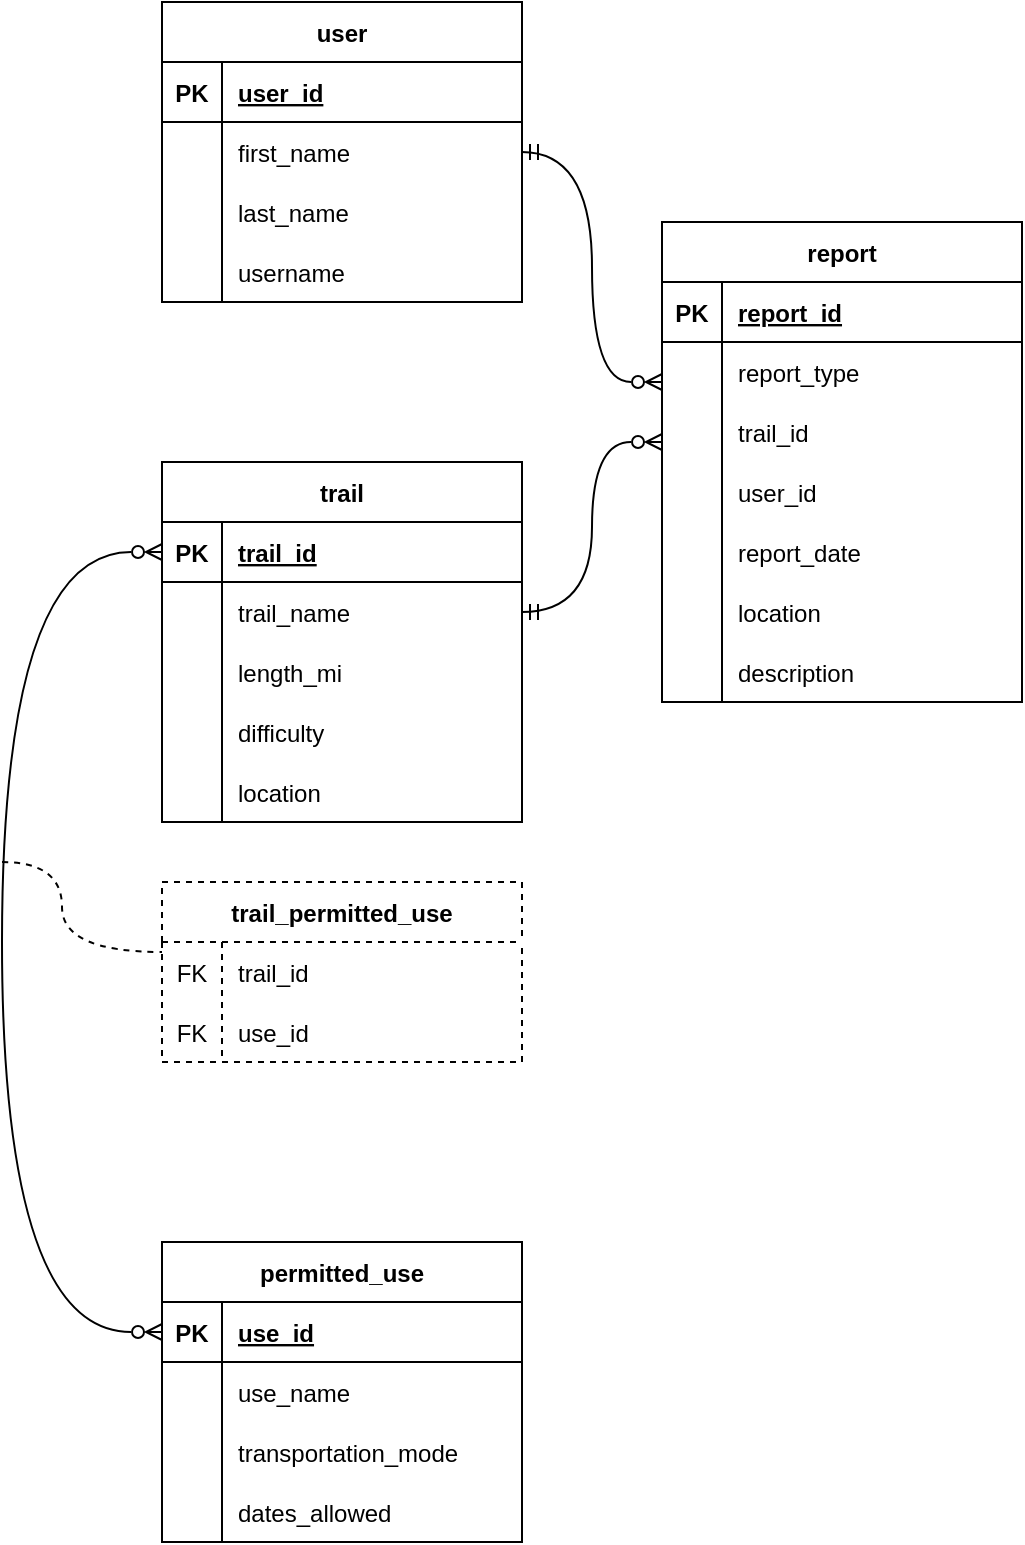 <mxfile version="20.8.3" type="device"><diagram id="cpFIbIk_5SeQz_U_j2mv" name="Page-1"><mxGraphModel dx="1909" dy="567" grid="1" gridSize="10" guides="1" tooltips="1" connect="1" arrows="1" fold="1" page="1" pageScale="1" pageWidth="850" pageHeight="1100" math="0" shadow="0"><root><mxCell id="0"/><mxCell id="1" parent="0"/><mxCell id="oQjRIZMgSi_pNBtA1EB0-46" value="user" style="shape=table;startSize=30;container=1;collapsible=1;childLayout=tableLayout;fixedRows=1;rowLines=0;fontStyle=1;align=center;resizeLast=1;" vertex="1" parent="1"><mxGeometry x="-680" y="90" width="180" height="150" as="geometry"/></mxCell><mxCell id="oQjRIZMgSi_pNBtA1EB0-47" value="" style="shape=tableRow;horizontal=0;startSize=0;swimlaneHead=0;swimlaneBody=0;fillColor=none;collapsible=0;dropTarget=0;points=[[0,0.5],[1,0.5]];portConstraint=eastwest;top=0;left=0;right=0;bottom=1;" vertex="1" parent="oQjRIZMgSi_pNBtA1EB0-46"><mxGeometry y="30" width="180" height="30" as="geometry"/></mxCell><mxCell id="oQjRIZMgSi_pNBtA1EB0-48" value="PK" style="shape=partialRectangle;connectable=0;fillColor=none;top=0;left=0;bottom=0;right=0;fontStyle=1;overflow=hidden;" vertex="1" parent="oQjRIZMgSi_pNBtA1EB0-47"><mxGeometry width="30" height="30" as="geometry"><mxRectangle width="30" height="30" as="alternateBounds"/></mxGeometry></mxCell><mxCell id="oQjRIZMgSi_pNBtA1EB0-49" value="user_id" style="shape=partialRectangle;connectable=0;fillColor=none;top=0;left=0;bottom=0;right=0;align=left;spacingLeft=6;fontStyle=5;overflow=hidden;" vertex="1" parent="oQjRIZMgSi_pNBtA1EB0-47"><mxGeometry x="30" width="150" height="30" as="geometry"><mxRectangle width="150" height="30" as="alternateBounds"/></mxGeometry></mxCell><mxCell id="oQjRIZMgSi_pNBtA1EB0-50" value="" style="shape=tableRow;horizontal=0;startSize=0;swimlaneHead=0;swimlaneBody=0;fillColor=none;collapsible=0;dropTarget=0;points=[[0,0.5],[1,0.5]];portConstraint=eastwest;top=0;left=0;right=0;bottom=0;" vertex="1" parent="oQjRIZMgSi_pNBtA1EB0-46"><mxGeometry y="60" width="180" height="30" as="geometry"/></mxCell><mxCell id="oQjRIZMgSi_pNBtA1EB0-51" value="" style="shape=partialRectangle;connectable=0;fillColor=none;top=0;left=0;bottom=0;right=0;editable=1;overflow=hidden;" vertex="1" parent="oQjRIZMgSi_pNBtA1EB0-50"><mxGeometry width="30" height="30" as="geometry"><mxRectangle width="30" height="30" as="alternateBounds"/></mxGeometry></mxCell><mxCell id="oQjRIZMgSi_pNBtA1EB0-52" value="first_name" style="shape=partialRectangle;connectable=0;fillColor=none;top=0;left=0;bottom=0;right=0;align=left;spacingLeft=6;overflow=hidden;" vertex="1" parent="oQjRIZMgSi_pNBtA1EB0-50"><mxGeometry x="30" width="150" height="30" as="geometry"><mxRectangle width="150" height="30" as="alternateBounds"/></mxGeometry></mxCell><mxCell id="oQjRIZMgSi_pNBtA1EB0-53" value="" style="shape=tableRow;horizontal=0;startSize=0;swimlaneHead=0;swimlaneBody=0;fillColor=none;collapsible=0;dropTarget=0;points=[[0,0.5],[1,0.5]];portConstraint=eastwest;top=0;left=0;right=0;bottom=0;" vertex="1" parent="oQjRIZMgSi_pNBtA1EB0-46"><mxGeometry y="90" width="180" height="30" as="geometry"/></mxCell><mxCell id="oQjRIZMgSi_pNBtA1EB0-54" value="" style="shape=partialRectangle;connectable=0;fillColor=none;top=0;left=0;bottom=0;right=0;editable=1;overflow=hidden;" vertex="1" parent="oQjRIZMgSi_pNBtA1EB0-53"><mxGeometry width="30" height="30" as="geometry"><mxRectangle width="30" height="30" as="alternateBounds"/></mxGeometry></mxCell><mxCell id="oQjRIZMgSi_pNBtA1EB0-55" value="last_name" style="shape=partialRectangle;connectable=0;fillColor=none;top=0;left=0;bottom=0;right=0;align=left;spacingLeft=6;overflow=hidden;" vertex="1" parent="oQjRIZMgSi_pNBtA1EB0-53"><mxGeometry x="30" width="150" height="30" as="geometry"><mxRectangle width="150" height="30" as="alternateBounds"/></mxGeometry></mxCell><mxCell id="oQjRIZMgSi_pNBtA1EB0-56" value="" style="shape=tableRow;horizontal=0;startSize=0;swimlaneHead=0;swimlaneBody=0;fillColor=none;collapsible=0;dropTarget=0;points=[[0,0.5],[1,0.5]];portConstraint=eastwest;top=0;left=0;right=0;bottom=0;" vertex="1" parent="oQjRIZMgSi_pNBtA1EB0-46"><mxGeometry y="120" width="180" height="30" as="geometry"/></mxCell><mxCell id="oQjRIZMgSi_pNBtA1EB0-57" value="" style="shape=partialRectangle;connectable=0;fillColor=none;top=0;left=0;bottom=0;right=0;editable=1;overflow=hidden;" vertex="1" parent="oQjRIZMgSi_pNBtA1EB0-56"><mxGeometry width="30" height="30" as="geometry"><mxRectangle width="30" height="30" as="alternateBounds"/></mxGeometry></mxCell><mxCell id="oQjRIZMgSi_pNBtA1EB0-58" value="username" style="shape=partialRectangle;connectable=0;fillColor=none;top=0;left=0;bottom=0;right=0;align=left;spacingLeft=6;overflow=hidden;" vertex="1" parent="oQjRIZMgSi_pNBtA1EB0-56"><mxGeometry x="30" width="150" height="30" as="geometry"><mxRectangle width="150" height="30" as="alternateBounds"/></mxGeometry></mxCell><mxCell id="oQjRIZMgSi_pNBtA1EB0-59" value="trail" style="shape=table;startSize=30;container=1;collapsible=1;childLayout=tableLayout;fixedRows=1;rowLines=0;fontStyle=1;align=center;resizeLast=1;" vertex="1" parent="1"><mxGeometry x="-680" y="320" width="180" height="180" as="geometry"/></mxCell><mxCell id="oQjRIZMgSi_pNBtA1EB0-60" value="" style="shape=tableRow;horizontal=0;startSize=0;swimlaneHead=0;swimlaneBody=0;fillColor=none;collapsible=0;dropTarget=0;points=[[0,0.5],[1,0.5]];portConstraint=eastwest;top=0;left=0;right=0;bottom=1;" vertex="1" parent="oQjRIZMgSi_pNBtA1EB0-59"><mxGeometry y="30" width="180" height="30" as="geometry"/></mxCell><mxCell id="oQjRIZMgSi_pNBtA1EB0-61" value="PK" style="shape=partialRectangle;connectable=0;fillColor=none;top=0;left=0;bottom=0;right=0;fontStyle=1;overflow=hidden;" vertex="1" parent="oQjRIZMgSi_pNBtA1EB0-60"><mxGeometry width="30" height="30" as="geometry"><mxRectangle width="30" height="30" as="alternateBounds"/></mxGeometry></mxCell><mxCell id="oQjRIZMgSi_pNBtA1EB0-62" value="trail_id" style="shape=partialRectangle;connectable=0;fillColor=none;top=0;left=0;bottom=0;right=0;align=left;spacingLeft=6;fontStyle=5;overflow=hidden;" vertex="1" parent="oQjRIZMgSi_pNBtA1EB0-60"><mxGeometry x="30" width="150" height="30" as="geometry"><mxRectangle width="150" height="30" as="alternateBounds"/></mxGeometry></mxCell><mxCell id="oQjRIZMgSi_pNBtA1EB0-63" value="" style="shape=tableRow;horizontal=0;startSize=0;swimlaneHead=0;swimlaneBody=0;fillColor=none;collapsible=0;dropTarget=0;points=[[0,0.5],[1,0.5]];portConstraint=eastwest;top=0;left=0;right=0;bottom=0;" vertex="1" parent="oQjRIZMgSi_pNBtA1EB0-59"><mxGeometry y="60" width="180" height="30" as="geometry"/></mxCell><mxCell id="oQjRIZMgSi_pNBtA1EB0-64" value="" style="shape=partialRectangle;connectable=0;fillColor=none;top=0;left=0;bottom=0;right=0;editable=1;overflow=hidden;" vertex="1" parent="oQjRIZMgSi_pNBtA1EB0-63"><mxGeometry width="30" height="30" as="geometry"><mxRectangle width="30" height="30" as="alternateBounds"/></mxGeometry></mxCell><mxCell id="oQjRIZMgSi_pNBtA1EB0-65" value="trail_name" style="shape=partialRectangle;connectable=0;fillColor=none;top=0;left=0;bottom=0;right=0;align=left;spacingLeft=6;overflow=hidden;" vertex="1" parent="oQjRIZMgSi_pNBtA1EB0-63"><mxGeometry x="30" width="150" height="30" as="geometry"><mxRectangle width="150" height="30" as="alternateBounds"/></mxGeometry></mxCell><mxCell id="oQjRIZMgSi_pNBtA1EB0-66" value="" style="shape=tableRow;horizontal=0;startSize=0;swimlaneHead=0;swimlaneBody=0;fillColor=none;collapsible=0;dropTarget=0;points=[[0,0.5],[1,0.5]];portConstraint=eastwest;top=0;left=0;right=0;bottom=0;" vertex="1" parent="oQjRIZMgSi_pNBtA1EB0-59"><mxGeometry y="90" width="180" height="30" as="geometry"/></mxCell><mxCell id="oQjRIZMgSi_pNBtA1EB0-67" value="" style="shape=partialRectangle;connectable=0;fillColor=none;top=0;left=0;bottom=0;right=0;editable=1;overflow=hidden;" vertex="1" parent="oQjRIZMgSi_pNBtA1EB0-66"><mxGeometry width="30" height="30" as="geometry"><mxRectangle width="30" height="30" as="alternateBounds"/></mxGeometry></mxCell><mxCell id="oQjRIZMgSi_pNBtA1EB0-68" value="length_mi" style="shape=partialRectangle;connectable=0;fillColor=none;top=0;left=0;bottom=0;right=0;align=left;spacingLeft=6;overflow=hidden;" vertex="1" parent="oQjRIZMgSi_pNBtA1EB0-66"><mxGeometry x="30" width="150" height="30" as="geometry"><mxRectangle width="150" height="30" as="alternateBounds"/></mxGeometry></mxCell><mxCell id="oQjRIZMgSi_pNBtA1EB0-69" value="" style="shape=tableRow;horizontal=0;startSize=0;swimlaneHead=0;swimlaneBody=0;fillColor=none;collapsible=0;dropTarget=0;points=[[0,0.5],[1,0.5]];portConstraint=eastwest;top=0;left=0;right=0;bottom=0;" vertex="1" parent="oQjRIZMgSi_pNBtA1EB0-59"><mxGeometry y="120" width="180" height="30" as="geometry"/></mxCell><mxCell id="oQjRIZMgSi_pNBtA1EB0-70" value="" style="shape=partialRectangle;connectable=0;fillColor=none;top=0;left=0;bottom=0;right=0;editable=1;overflow=hidden;" vertex="1" parent="oQjRIZMgSi_pNBtA1EB0-69"><mxGeometry width="30" height="30" as="geometry"><mxRectangle width="30" height="30" as="alternateBounds"/></mxGeometry></mxCell><mxCell id="oQjRIZMgSi_pNBtA1EB0-71" value="difficulty" style="shape=partialRectangle;connectable=0;fillColor=none;top=0;left=0;bottom=0;right=0;align=left;spacingLeft=6;overflow=hidden;" vertex="1" parent="oQjRIZMgSi_pNBtA1EB0-69"><mxGeometry x="30" width="150" height="30" as="geometry"><mxRectangle width="150" height="30" as="alternateBounds"/></mxGeometry></mxCell><mxCell id="oQjRIZMgSi_pNBtA1EB0-72" value="" style="shape=tableRow;horizontal=0;startSize=0;swimlaneHead=0;swimlaneBody=0;fillColor=none;collapsible=0;dropTarget=0;points=[[0,0.5],[1,0.5]];portConstraint=eastwest;top=0;left=0;right=0;bottom=0;" vertex="1" parent="oQjRIZMgSi_pNBtA1EB0-59"><mxGeometry y="150" width="180" height="30" as="geometry"/></mxCell><mxCell id="oQjRIZMgSi_pNBtA1EB0-73" value="" style="shape=partialRectangle;connectable=0;fillColor=none;top=0;left=0;bottom=0;right=0;editable=1;overflow=hidden;" vertex="1" parent="oQjRIZMgSi_pNBtA1EB0-72"><mxGeometry width="30" height="30" as="geometry"><mxRectangle width="30" height="30" as="alternateBounds"/></mxGeometry></mxCell><mxCell id="oQjRIZMgSi_pNBtA1EB0-74" value="location" style="shape=partialRectangle;connectable=0;fillColor=none;top=0;left=0;bottom=0;right=0;align=left;spacingLeft=6;overflow=hidden;" vertex="1" parent="oQjRIZMgSi_pNBtA1EB0-72"><mxGeometry x="30" width="150" height="30" as="geometry"><mxRectangle width="150" height="30" as="alternateBounds"/></mxGeometry></mxCell><mxCell id="oQjRIZMgSi_pNBtA1EB0-81" value="report" style="shape=table;startSize=30;container=1;collapsible=1;childLayout=tableLayout;fixedRows=1;rowLines=0;fontStyle=1;align=center;resizeLast=1;" vertex="1" parent="1"><mxGeometry x="-430" y="200" width="180" height="240" as="geometry"/></mxCell><mxCell id="oQjRIZMgSi_pNBtA1EB0-82" value="" style="shape=tableRow;horizontal=0;startSize=0;swimlaneHead=0;swimlaneBody=0;fillColor=none;collapsible=0;dropTarget=0;points=[[0,0.5],[1,0.5]];portConstraint=eastwest;top=0;left=0;right=0;bottom=1;" vertex="1" parent="oQjRIZMgSi_pNBtA1EB0-81"><mxGeometry y="30" width="180" height="30" as="geometry"/></mxCell><mxCell id="oQjRIZMgSi_pNBtA1EB0-83" value="PK" style="shape=partialRectangle;connectable=0;fillColor=none;top=0;left=0;bottom=0;right=0;fontStyle=1;overflow=hidden;" vertex="1" parent="oQjRIZMgSi_pNBtA1EB0-82"><mxGeometry width="30" height="30" as="geometry"><mxRectangle width="30" height="30" as="alternateBounds"/></mxGeometry></mxCell><mxCell id="oQjRIZMgSi_pNBtA1EB0-84" value="report_id" style="shape=partialRectangle;connectable=0;fillColor=none;top=0;left=0;bottom=0;right=0;align=left;spacingLeft=6;fontStyle=5;overflow=hidden;" vertex="1" parent="oQjRIZMgSi_pNBtA1EB0-82"><mxGeometry x="30" width="150" height="30" as="geometry"><mxRectangle width="150" height="30" as="alternateBounds"/></mxGeometry></mxCell><mxCell id="oQjRIZMgSi_pNBtA1EB0-85" value="" style="shape=tableRow;horizontal=0;startSize=0;swimlaneHead=0;swimlaneBody=0;fillColor=none;collapsible=0;dropTarget=0;points=[[0,0.5],[1,0.5]];portConstraint=eastwest;top=0;left=0;right=0;bottom=0;" vertex="1" parent="oQjRIZMgSi_pNBtA1EB0-81"><mxGeometry y="60" width="180" height="30" as="geometry"/></mxCell><mxCell id="oQjRIZMgSi_pNBtA1EB0-86" value="" style="shape=partialRectangle;connectable=0;fillColor=none;top=0;left=0;bottom=0;right=0;editable=1;overflow=hidden;" vertex="1" parent="oQjRIZMgSi_pNBtA1EB0-85"><mxGeometry width="30" height="30" as="geometry"><mxRectangle width="30" height="30" as="alternateBounds"/></mxGeometry></mxCell><mxCell id="oQjRIZMgSi_pNBtA1EB0-87" value="report_type" style="shape=partialRectangle;connectable=0;fillColor=none;top=0;left=0;bottom=0;right=0;align=left;spacingLeft=6;overflow=hidden;" vertex="1" parent="oQjRIZMgSi_pNBtA1EB0-85"><mxGeometry x="30" width="150" height="30" as="geometry"><mxRectangle width="150" height="30" as="alternateBounds"/></mxGeometry></mxCell><mxCell id="oQjRIZMgSi_pNBtA1EB0-88" value="" style="shape=tableRow;horizontal=0;startSize=0;swimlaneHead=0;swimlaneBody=0;fillColor=none;collapsible=0;dropTarget=0;points=[[0,0.5],[1,0.5]];portConstraint=eastwest;top=0;left=0;right=0;bottom=0;" vertex="1" parent="oQjRIZMgSi_pNBtA1EB0-81"><mxGeometry y="90" width="180" height="30" as="geometry"/></mxCell><mxCell id="oQjRIZMgSi_pNBtA1EB0-89" value="" style="shape=partialRectangle;connectable=0;fillColor=none;top=0;left=0;bottom=0;right=0;editable=1;overflow=hidden;" vertex="1" parent="oQjRIZMgSi_pNBtA1EB0-88"><mxGeometry width="30" height="30" as="geometry"><mxRectangle width="30" height="30" as="alternateBounds"/></mxGeometry></mxCell><mxCell id="oQjRIZMgSi_pNBtA1EB0-90" value="trail_id" style="shape=partialRectangle;connectable=0;fillColor=none;top=0;left=0;bottom=0;right=0;align=left;spacingLeft=6;overflow=hidden;" vertex="1" parent="oQjRIZMgSi_pNBtA1EB0-88"><mxGeometry x="30" width="150" height="30" as="geometry"><mxRectangle width="150" height="30" as="alternateBounds"/></mxGeometry></mxCell><mxCell id="oQjRIZMgSi_pNBtA1EB0-120" value="" style="shape=tableRow;horizontal=0;startSize=0;swimlaneHead=0;swimlaneBody=0;fillColor=none;collapsible=0;dropTarget=0;points=[[0,0.5],[1,0.5]];portConstraint=eastwest;top=0;left=0;right=0;bottom=0;" vertex="1" parent="oQjRIZMgSi_pNBtA1EB0-81"><mxGeometry y="120" width="180" height="30" as="geometry"/></mxCell><mxCell id="oQjRIZMgSi_pNBtA1EB0-121" value="" style="shape=partialRectangle;connectable=0;fillColor=none;top=0;left=0;bottom=0;right=0;editable=1;overflow=hidden;" vertex="1" parent="oQjRIZMgSi_pNBtA1EB0-120"><mxGeometry width="30" height="30" as="geometry"><mxRectangle width="30" height="30" as="alternateBounds"/></mxGeometry></mxCell><mxCell id="oQjRIZMgSi_pNBtA1EB0-122" value="user_id" style="shape=partialRectangle;connectable=0;fillColor=none;top=0;left=0;bottom=0;right=0;align=left;spacingLeft=6;overflow=hidden;" vertex="1" parent="oQjRIZMgSi_pNBtA1EB0-120"><mxGeometry x="30" width="150" height="30" as="geometry"><mxRectangle width="150" height="30" as="alternateBounds"/></mxGeometry></mxCell><mxCell id="oQjRIZMgSi_pNBtA1EB0-94" value="" style="shape=tableRow;horizontal=0;startSize=0;swimlaneHead=0;swimlaneBody=0;fillColor=none;collapsible=0;dropTarget=0;points=[[0,0.5],[1,0.5]];portConstraint=eastwest;top=0;left=0;right=0;bottom=0;" vertex="1" parent="oQjRIZMgSi_pNBtA1EB0-81"><mxGeometry y="150" width="180" height="30" as="geometry"/></mxCell><mxCell id="oQjRIZMgSi_pNBtA1EB0-95" value="" style="shape=partialRectangle;connectable=0;fillColor=none;top=0;left=0;bottom=0;right=0;editable=1;overflow=hidden;" vertex="1" parent="oQjRIZMgSi_pNBtA1EB0-94"><mxGeometry width="30" height="30" as="geometry"><mxRectangle width="30" height="30" as="alternateBounds"/></mxGeometry></mxCell><mxCell id="oQjRIZMgSi_pNBtA1EB0-96" value="report_date" style="shape=partialRectangle;connectable=0;fillColor=none;top=0;left=0;bottom=0;right=0;align=left;spacingLeft=6;overflow=hidden;" vertex="1" parent="oQjRIZMgSi_pNBtA1EB0-94"><mxGeometry x="30" width="150" height="30" as="geometry"><mxRectangle width="150" height="30" as="alternateBounds"/></mxGeometry></mxCell><mxCell id="oQjRIZMgSi_pNBtA1EB0-97" value="" style="shape=tableRow;horizontal=0;startSize=0;swimlaneHead=0;swimlaneBody=0;fillColor=none;collapsible=0;dropTarget=0;points=[[0,0.5],[1,0.5]];portConstraint=eastwest;top=0;left=0;right=0;bottom=0;" vertex="1" parent="oQjRIZMgSi_pNBtA1EB0-81"><mxGeometry y="180" width="180" height="30" as="geometry"/></mxCell><mxCell id="oQjRIZMgSi_pNBtA1EB0-98" value="" style="shape=partialRectangle;connectable=0;fillColor=none;top=0;left=0;bottom=0;right=0;editable=1;overflow=hidden;" vertex="1" parent="oQjRIZMgSi_pNBtA1EB0-97"><mxGeometry width="30" height="30" as="geometry"><mxRectangle width="30" height="30" as="alternateBounds"/></mxGeometry></mxCell><mxCell id="oQjRIZMgSi_pNBtA1EB0-99" value="location" style="shape=partialRectangle;connectable=0;fillColor=none;top=0;left=0;bottom=0;right=0;align=left;spacingLeft=6;overflow=hidden;" vertex="1" parent="oQjRIZMgSi_pNBtA1EB0-97"><mxGeometry x="30" width="150" height="30" as="geometry"><mxRectangle width="150" height="30" as="alternateBounds"/></mxGeometry></mxCell><mxCell id="oQjRIZMgSi_pNBtA1EB0-100" value="" style="shape=tableRow;horizontal=0;startSize=0;swimlaneHead=0;swimlaneBody=0;fillColor=none;collapsible=0;dropTarget=0;points=[[0,0.5],[1,0.5]];portConstraint=eastwest;top=0;left=0;right=0;bottom=0;" vertex="1" parent="oQjRIZMgSi_pNBtA1EB0-81"><mxGeometry y="210" width="180" height="30" as="geometry"/></mxCell><mxCell id="oQjRIZMgSi_pNBtA1EB0-101" value="" style="shape=partialRectangle;connectable=0;fillColor=none;top=0;left=0;bottom=0;right=0;editable=1;overflow=hidden;" vertex="1" parent="oQjRIZMgSi_pNBtA1EB0-100"><mxGeometry width="30" height="30" as="geometry"><mxRectangle width="30" height="30" as="alternateBounds"/></mxGeometry></mxCell><mxCell id="oQjRIZMgSi_pNBtA1EB0-102" value="description" style="shape=partialRectangle;connectable=0;fillColor=none;top=0;left=0;bottom=0;right=0;align=left;spacingLeft=6;overflow=hidden;" vertex="1" parent="oQjRIZMgSi_pNBtA1EB0-100"><mxGeometry x="30" width="150" height="30" as="geometry"><mxRectangle width="150" height="30" as="alternateBounds"/></mxGeometry></mxCell><mxCell id="oQjRIZMgSi_pNBtA1EB0-104" value="permitted_use" style="shape=table;startSize=30;container=1;collapsible=1;childLayout=tableLayout;fixedRows=1;rowLines=0;fontStyle=1;align=center;resizeLast=1;" vertex="1" parent="1"><mxGeometry x="-680" y="710" width="180" height="150" as="geometry"/></mxCell><mxCell id="oQjRIZMgSi_pNBtA1EB0-105" value="" style="shape=tableRow;horizontal=0;startSize=0;swimlaneHead=0;swimlaneBody=0;fillColor=none;collapsible=0;dropTarget=0;points=[[0,0.5],[1,0.5]];portConstraint=eastwest;top=0;left=0;right=0;bottom=1;" vertex="1" parent="oQjRIZMgSi_pNBtA1EB0-104"><mxGeometry y="30" width="180" height="30" as="geometry"/></mxCell><mxCell id="oQjRIZMgSi_pNBtA1EB0-106" value="PK" style="shape=partialRectangle;connectable=0;fillColor=none;top=0;left=0;bottom=0;right=0;fontStyle=1;overflow=hidden;" vertex="1" parent="oQjRIZMgSi_pNBtA1EB0-105"><mxGeometry width="30" height="30" as="geometry"><mxRectangle width="30" height="30" as="alternateBounds"/></mxGeometry></mxCell><mxCell id="oQjRIZMgSi_pNBtA1EB0-107" value="use_id" style="shape=partialRectangle;connectable=0;fillColor=none;top=0;left=0;bottom=0;right=0;align=left;spacingLeft=6;fontStyle=5;overflow=hidden;" vertex="1" parent="oQjRIZMgSi_pNBtA1EB0-105"><mxGeometry x="30" width="150" height="30" as="geometry"><mxRectangle width="150" height="30" as="alternateBounds"/></mxGeometry></mxCell><mxCell id="oQjRIZMgSi_pNBtA1EB0-108" value="" style="shape=tableRow;horizontal=0;startSize=0;swimlaneHead=0;swimlaneBody=0;fillColor=none;collapsible=0;dropTarget=0;points=[[0,0.5],[1,0.5]];portConstraint=eastwest;top=0;left=0;right=0;bottom=0;" vertex="1" parent="oQjRIZMgSi_pNBtA1EB0-104"><mxGeometry y="60" width="180" height="30" as="geometry"/></mxCell><mxCell id="oQjRIZMgSi_pNBtA1EB0-109" value="" style="shape=partialRectangle;connectable=0;fillColor=none;top=0;left=0;bottom=0;right=0;editable=1;overflow=hidden;" vertex="1" parent="oQjRIZMgSi_pNBtA1EB0-108"><mxGeometry width="30" height="30" as="geometry"><mxRectangle width="30" height="30" as="alternateBounds"/></mxGeometry></mxCell><mxCell id="oQjRIZMgSi_pNBtA1EB0-110" value="use_name" style="shape=partialRectangle;connectable=0;fillColor=none;top=0;left=0;bottom=0;right=0;align=left;spacingLeft=6;overflow=hidden;" vertex="1" parent="oQjRIZMgSi_pNBtA1EB0-108"><mxGeometry x="30" width="150" height="30" as="geometry"><mxRectangle width="150" height="30" as="alternateBounds"/></mxGeometry></mxCell><mxCell id="oQjRIZMgSi_pNBtA1EB0-111" value="" style="shape=tableRow;horizontal=0;startSize=0;swimlaneHead=0;swimlaneBody=0;fillColor=none;collapsible=0;dropTarget=0;points=[[0,0.5],[1,0.5]];portConstraint=eastwest;top=0;left=0;right=0;bottom=0;" vertex="1" parent="oQjRIZMgSi_pNBtA1EB0-104"><mxGeometry y="90" width="180" height="30" as="geometry"/></mxCell><mxCell id="oQjRIZMgSi_pNBtA1EB0-112" value="" style="shape=partialRectangle;connectable=0;fillColor=none;top=0;left=0;bottom=0;right=0;editable=1;overflow=hidden;" vertex="1" parent="oQjRIZMgSi_pNBtA1EB0-111"><mxGeometry width="30" height="30" as="geometry"><mxRectangle width="30" height="30" as="alternateBounds"/></mxGeometry></mxCell><mxCell id="oQjRIZMgSi_pNBtA1EB0-113" value="transportation_mode" style="shape=partialRectangle;connectable=0;fillColor=none;top=0;left=0;bottom=0;right=0;align=left;spacingLeft=6;overflow=hidden;" vertex="1" parent="oQjRIZMgSi_pNBtA1EB0-111"><mxGeometry x="30" width="150" height="30" as="geometry"><mxRectangle width="150" height="30" as="alternateBounds"/></mxGeometry></mxCell><mxCell id="oQjRIZMgSi_pNBtA1EB0-114" value="" style="shape=tableRow;horizontal=0;startSize=0;swimlaneHead=0;swimlaneBody=0;fillColor=none;collapsible=0;dropTarget=0;points=[[0,0.5],[1,0.5]];portConstraint=eastwest;top=0;left=0;right=0;bottom=0;" vertex="1" parent="oQjRIZMgSi_pNBtA1EB0-104"><mxGeometry y="120" width="180" height="30" as="geometry"/></mxCell><mxCell id="oQjRIZMgSi_pNBtA1EB0-115" value="" style="shape=partialRectangle;connectable=0;fillColor=none;top=0;left=0;bottom=0;right=0;editable=1;overflow=hidden;" vertex="1" parent="oQjRIZMgSi_pNBtA1EB0-114"><mxGeometry width="30" height="30" as="geometry"><mxRectangle width="30" height="30" as="alternateBounds"/></mxGeometry></mxCell><mxCell id="oQjRIZMgSi_pNBtA1EB0-116" value="dates_allowed" style="shape=partialRectangle;connectable=0;fillColor=none;top=0;left=0;bottom=0;right=0;align=left;spacingLeft=6;overflow=hidden;" vertex="1" parent="oQjRIZMgSi_pNBtA1EB0-114"><mxGeometry x="30" width="150" height="30" as="geometry"><mxRectangle width="150" height="30" as="alternateBounds"/></mxGeometry></mxCell><mxCell id="oQjRIZMgSi_pNBtA1EB0-123" value="trail_permitted_use" style="shape=table;startSize=30;container=1;collapsible=1;childLayout=tableLayout;fixedRows=1;rowLines=0;fontStyle=1;align=center;resizeLast=1;dashed=1;" vertex="1" parent="1"><mxGeometry x="-680" y="530" width="180" height="90" as="geometry"/></mxCell><mxCell id="oQjRIZMgSi_pNBtA1EB0-124" value="" style="shape=tableRow;horizontal=0;startSize=0;swimlaneHead=0;swimlaneBody=0;fillColor=none;collapsible=0;dropTarget=0;points=[[0,0.5],[1,0.5]];portConstraint=eastwest;top=0;left=0;right=0;bottom=0;" vertex="1" parent="oQjRIZMgSi_pNBtA1EB0-123"><mxGeometry y="30" width="180" height="30" as="geometry"/></mxCell><mxCell id="oQjRIZMgSi_pNBtA1EB0-125" value="FK" style="shape=partialRectangle;connectable=0;fillColor=none;top=0;left=0;bottom=0;right=0;editable=1;overflow=hidden;" vertex="1" parent="oQjRIZMgSi_pNBtA1EB0-124"><mxGeometry width="30" height="30" as="geometry"><mxRectangle width="30" height="30" as="alternateBounds"/></mxGeometry></mxCell><mxCell id="oQjRIZMgSi_pNBtA1EB0-126" value="trail_id" style="shape=partialRectangle;connectable=0;fillColor=none;top=0;left=0;bottom=0;right=0;align=left;spacingLeft=6;overflow=hidden;" vertex="1" parent="oQjRIZMgSi_pNBtA1EB0-124"><mxGeometry x="30" width="150" height="30" as="geometry"><mxRectangle width="150" height="30" as="alternateBounds"/></mxGeometry></mxCell><mxCell id="oQjRIZMgSi_pNBtA1EB0-127" value="" style="shape=tableRow;horizontal=0;startSize=0;swimlaneHead=0;swimlaneBody=0;fillColor=none;collapsible=0;dropTarget=0;points=[[0,0.5],[1,0.5]];portConstraint=eastwest;top=0;left=0;right=0;bottom=0;" vertex="1" parent="oQjRIZMgSi_pNBtA1EB0-123"><mxGeometry y="60" width="180" height="30" as="geometry"/></mxCell><mxCell id="oQjRIZMgSi_pNBtA1EB0-128" value="FK" style="shape=partialRectangle;connectable=0;fillColor=none;top=0;left=0;bottom=0;right=0;editable=1;overflow=hidden;" vertex="1" parent="oQjRIZMgSi_pNBtA1EB0-127"><mxGeometry width="30" height="30" as="geometry"><mxRectangle width="30" height="30" as="alternateBounds"/></mxGeometry></mxCell><mxCell id="oQjRIZMgSi_pNBtA1EB0-129" value="use_id" style="shape=partialRectangle;connectable=0;fillColor=none;top=0;left=0;bottom=0;right=0;align=left;spacingLeft=6;overflow=hidden;" vertex="1" parent="oQjRIZMgSi_pNBtA1EB0-127"><mxGeometry x="30" width="150" height="30" as="geometry"><mxRectangle width="150" height="30" as="alternateBounds"/></mxGeometry></mxCell><mxCell id="oQjRIZMgSi_pNBtA1EB0-133" value="" style="endArrow=none;html=1;rounded=0;entryX=0;entryY=0.5;entryDx=0;entryDy=0;edgeStyle=orthogonalEdgeStyle;curved=1;dashed=1;" edge="1" parent="1"><mxGeometry width="50" height="50" relative="1" as="geometry"><mxPoint x="-760" y="520" as="sourcePoint"/><mxPoint x="-680" y="565" as="targetPoint"/><Array as="points"><mxPoint x="-730" y="520"/><mxPoint x="-730" y="565"/></Array></mxGeometry></mxCell><mxCell id="oQjRIZMgSi_pNBtA1EB0-134" style="edgeStyle=orthogonalEdgeStyle;curved=1;rounded=0;orthogonalLoop=1;jettySize=auto;html=1;entryX=0;entryY=0.5;entryDx=0;entryDy=0;startArrow=ERzeroToMany;startFill=0;endArrow=ERzeroToMany;endFill=0;" edge="1" parent="1"><mxGeometry relative="1" as="geometry"><Array as="points"><mxPoint x="-760" y="365"/><mxPoint x="-760" y="755"/></Array><mxPoint x="-680" y="365" as="sourcePoint"/><mxPoint x="-680" y="755" as="targetPoint"/></mxGeometry></mxCell><mxCell id="oQjRIZMgSi_pNBtA1EB0-135" style="edgeStyle=orthogonalEdgeStyle;orthogonalLoop=1;jettySize=auto;html=1;endArrow=ERzeroToMany;endFill=0;startArrow=ERmandOne;startFill=0;curved=1;" edge="1" parent="1" source="oQjRIZMgSi_pNBtA1EB0-50" target="oQjRIZMgSi_pNBtA1EB0-85"><mxGeometry relative="1" as="geometry"><mxPoint x="-540" y="280" as="targetPoint"/><Array as="points"><mxPoint x="-465" y="165"/><mxPoint x="-465" y="280"/></Array></mxGeometry></mxCell><mxCell id="oQjRIZMgSi_pNBtA1EB0-136" style="edgeStyle=orthogonalEdgeStyle;orthogonalLoop=1;jettySize=auto;html=1;startArrow=ERmandOne;startFill=0;endArrow=ERzeroToMany;endFill=0;curved=1;" edge="1" parent="1" source="oQjRIZMgSi_pNBtA1EB0-63" target="oQjRIZMgSi_pNBtA1EB0-88"><mxGeometry relative="1" as="geometry"><Array as="points"><mxPoint x="-465" y="395"/><mxPoint x="-465" y="310"/></Array></mxGeometry></mxCell></root></mxGraphModel></diagram></mxfile>